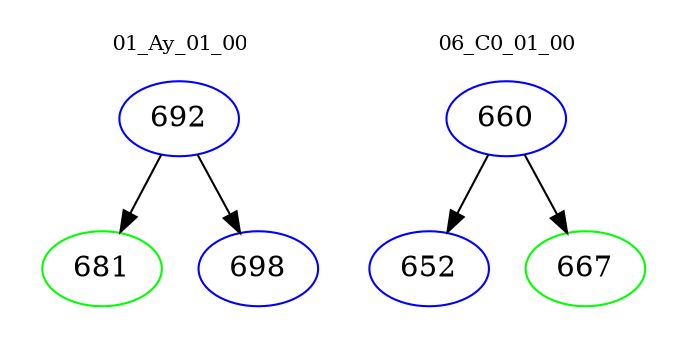 digraph{
subgraph cluster_0 {
color = white
label = "01_Ay_01_00";
fontsize=10;
T0_692 [label="692", color="blue"]
T0_692 -> T0_681 [color="black"]
T0_681 [label="681", color="green"]
T0_692 -> T0_698 [color="black"]
T0_698 [label="698", color="blue"]
}
subgraph cluster_1 {
color = white
label = "06_C0_01_00";
fontsize=10;
T1_660 [label="660", color="blue"]
T1_660 -> T1_652 [color="black"]
T1_652 [label="652", color="blue"]
T1_660 -> T1_667 [color="black"]
T1_667 [label="667", color="green"]
}
}
